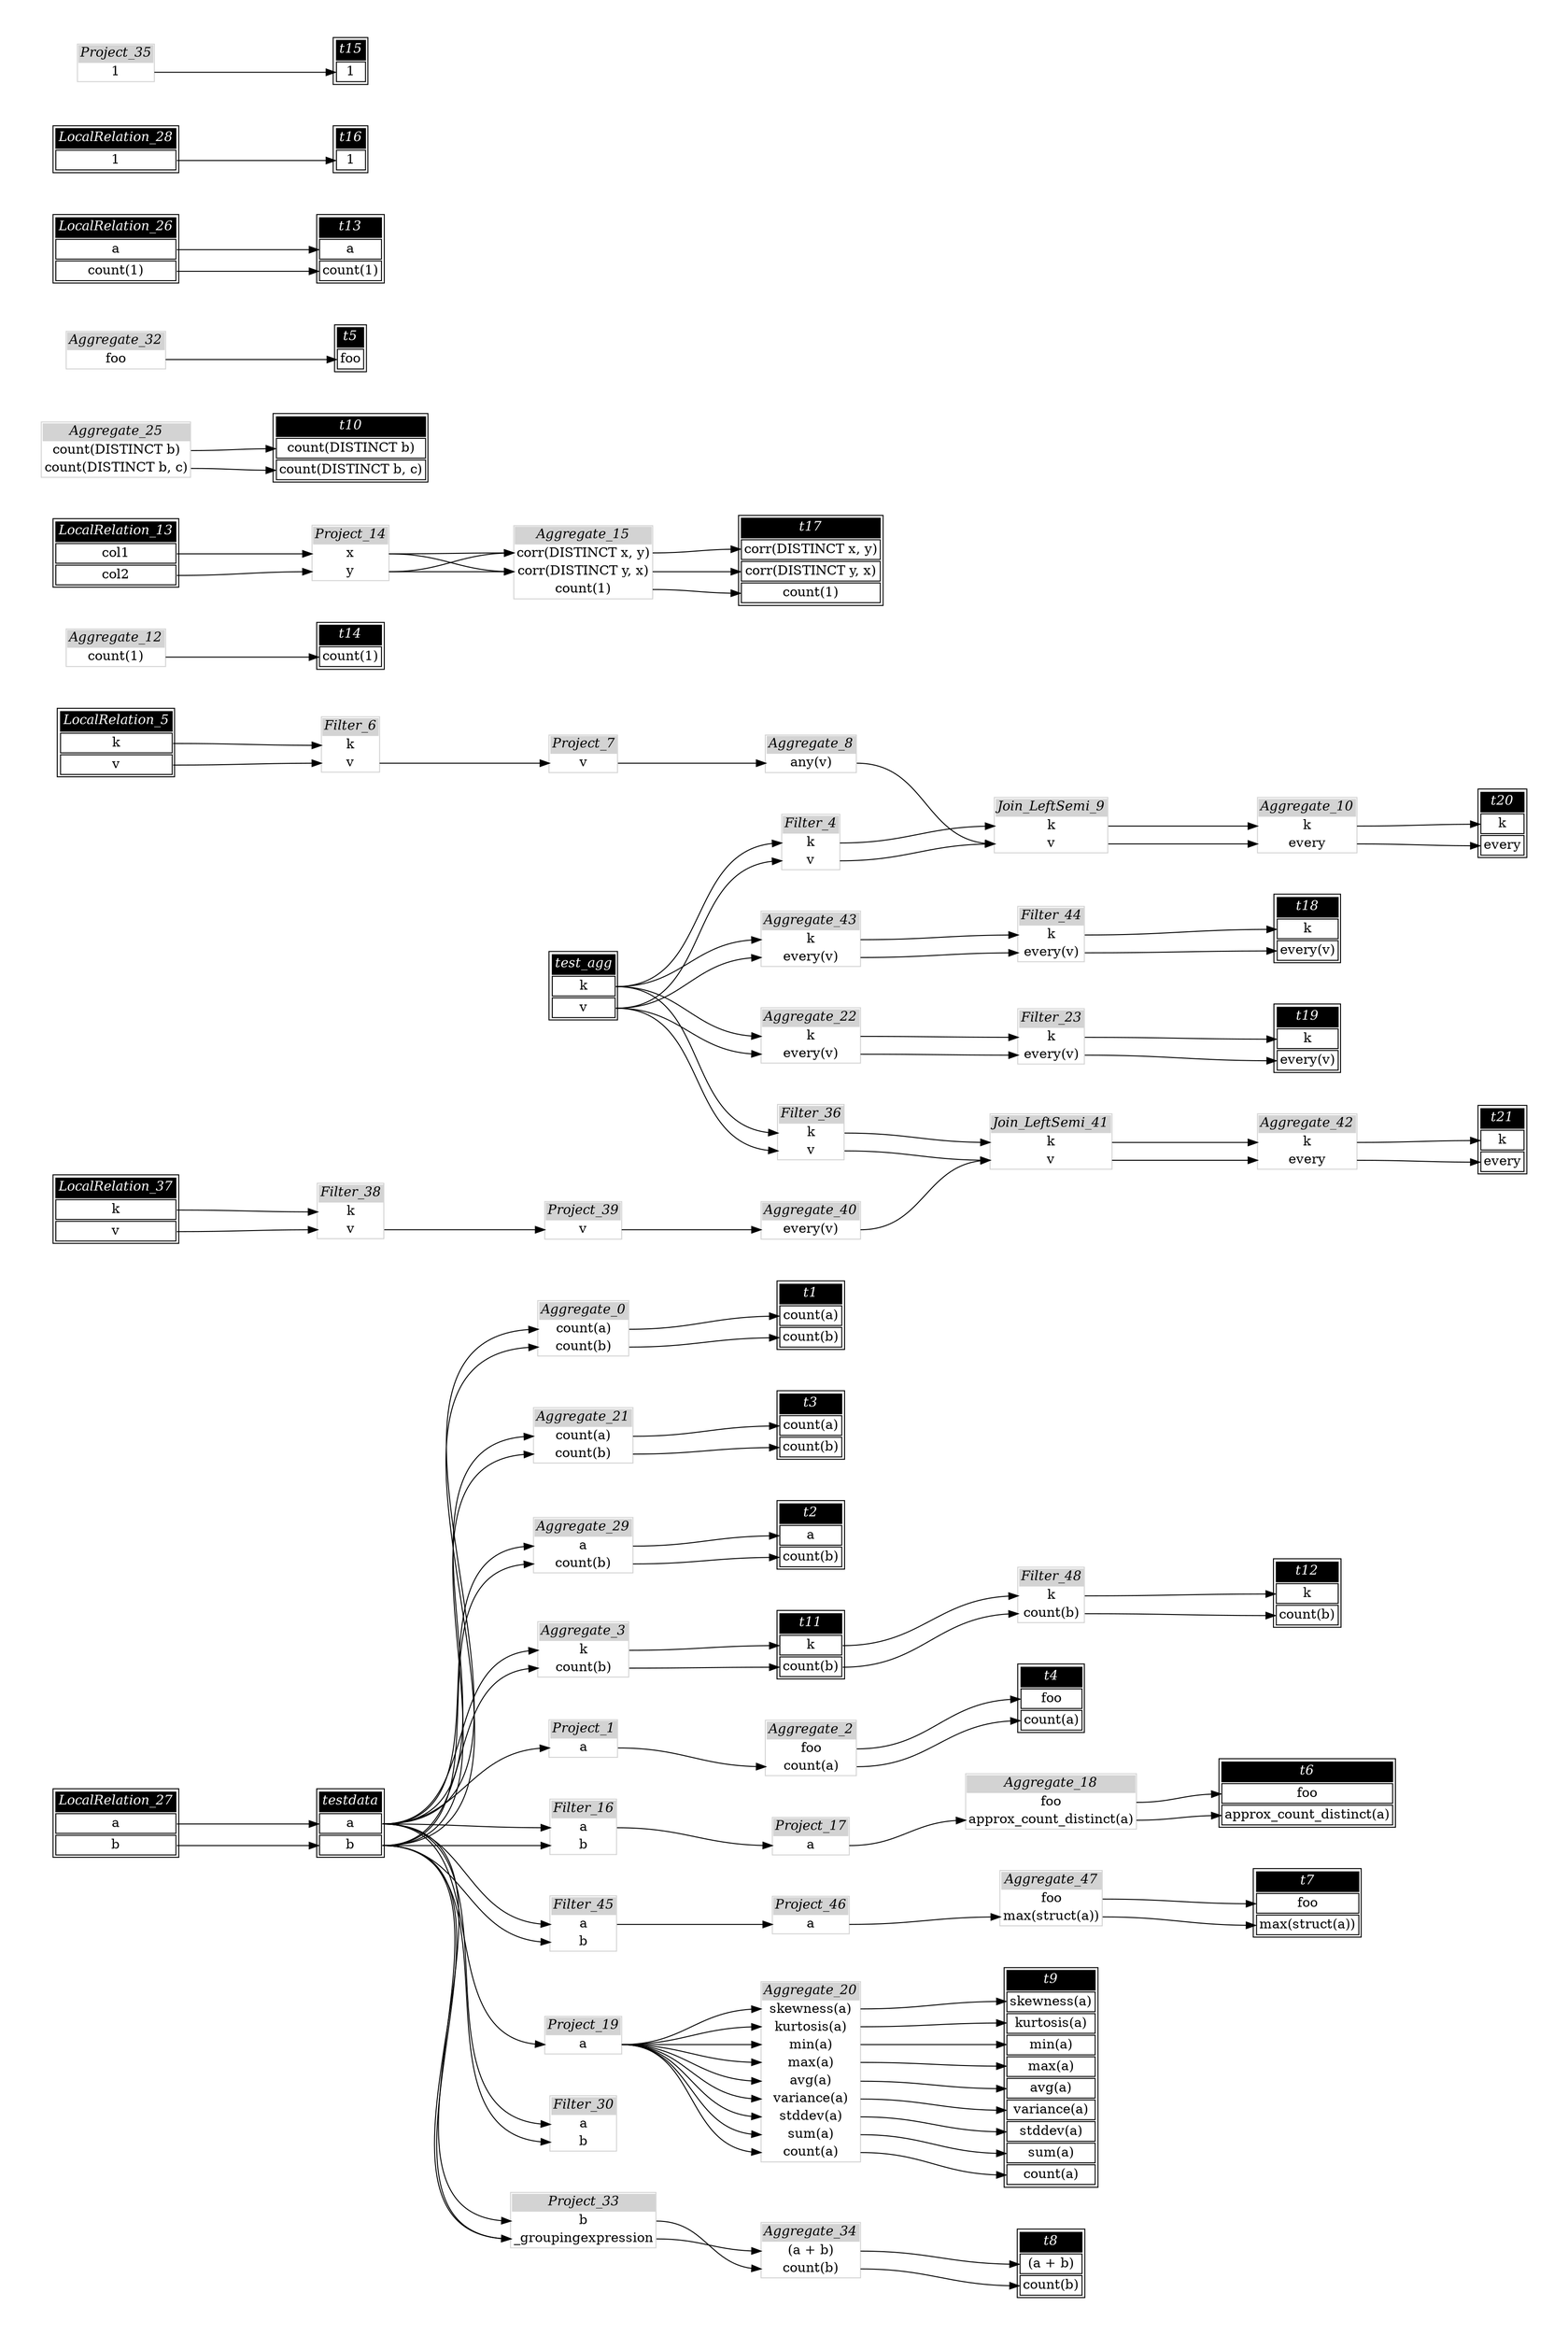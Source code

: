 // Automatically generated by SQLFlowTestSuite


digraph {
  graph [pad="0.5" nodesep="0.5" ranksep="1" fontname="Helvetica" rankdir=LR];
  node [shape=plaintext]

  
"Aggregate_0" [label=<
<table color="lightgray" border="1" cellborder="0" cellspacing="0">
  <tr><td bgcolor="lightgray" port="nodeName"><i>Aggregate_0</i></td></tr>
  <tr><td port="0">count(a)</td></tr>
<tr><td port="1">count(b)</td></tr>
</table>>];
     

"Aggregate_10" [label=<
<table color="lightgray" border="1" cellborder="0" cellspacing="0">
  <tr><td bgcolor="lightgray" port="nodeName"><i>Aggregate_10</i></td></tr>
  <tr><td port="0">k</td></tr>
<tr><td port="1">every</td></tr>
</table>>];
     

"Aggregate_12" [label=<
<table color="lightgray" border="1" cellborder="0" cellspacing="0">
  <tr><td bgcolor="lightgray" port="nodeName"><i>Aggregate_12</i></td></tr>
  <tr><td port="0">count(1)</td></tr>
</table>>];
     

"Aggregate_15" [label=<
<table color="lightgray" border="1" cellborder="0" cellspacing="0">
  <tr><td bgcolor="lightgray" port="nodeName"><i>Aggregate_15</i></td></tr>
  <tr><td port="0">corr(DISTINCT x, y)</td></tr>
<tr><td port="1">corr(DISTINCT y, x)</td></tr>
<tr><td port="2">count(1)</td></tr>
</table>>];
     

"Aggregate_18" [label=<
<table color="lightgray" border="1" cellborder="0" cellspacing="0">
  <tr><td bgcolor="lightgray" port="nodeName"><i>Aggregate_18</i></td></tr>
  <tr><td port="0">foo</td></tr>
<tr><td port="1">approx_count_distinct(a)</td></tr>
</table>>];
     

"Aggregate_2" [label=<
<table color="lightgray" border="1" cellborder="0" cellspacing="0">
  <tr><td bgcolor="lightgray" port="nodeName"><i>Aggregate_2</i></td></tr>
  <tr><td port="0">foo</td></tr>
<tr><td port="1">count(a)</td></tr>
</table>>];
     

"Aggregate_20" [label=<
<table color="lightgray" border="1" cellborder="0" cellspacing="0">
  <tr><td bgcolor="lightgray" port="nodeName"><i>Aggregate_20</i></td></tr>
  <tr><td port="0">skewness(a)</td></tr>
<tr><td port="1">kurtosis(a)</td></tr>
<tr><td port="2">min(a)</td></tr>
<tr><td port="3">max(a)</td></tr>
<tr><td port="4">avg(a)</td></tr>
<tr><td port="5">variance(a)</td></tr>
<tr><td port="6">stddev(a)</td></tr>
<tr><td port="7">sum(a)</td></tr>
<tr><td port="8">count(a)</td></tr>
</table>>];
     

"Aggregate_21" [label=<
<table color="lightgray" border="1" cellborder="0" cellspacing="0">
  <tr><td bgcolor="lightgray" port="nodeName"><i>Aggregate_21</i></td></tr>
  <tr><td port="0">count(a)</td></tr>
<tr><td port="1">count(b)</td></tr>
</table>>];
     

"Aggregate_22" [label=<
<table color="lightgray" border="1" cellborder="0" cellspacing="0">
  <tr><td bgcolor="lightgray" port="nodeName"><i>Aggregate_22</i></td></tr>
  <tr><td port="0">k</td></tr>
<tr><td port="1">every(v)</td></tr>
</table>>];
     

"Aggregate_25" [label=<
<table color="lightgray" border="1" cellborder="0" cellspacing="0">
  <tr><td bgcolor="lightgray" port="nodeName"><i>Aggregate_25</i></td></tr>
  <tr><td port="0">count(DISTINCT b)</td></tr>
<tr><td port="1">count(DISTINCT b, c)</td></tr>
</table>>];
     

"Aggregate_29" [label=<
<table color="lightgray" border="1" cellborder="0" cellspacing="0">
  <tr><td bgcolor="lightgray" port="nodeName"><i>Aggregate_29</i></td></tr>
  <tr><td port="0">a</td></tr>
<tr><td port="1">count(b)</td></tr>
</table>>];
     

"Aggregate_3" [label=<
<table color="lightgray" border="1" cellborder="0" cellspacing="0">
  <tr><td bgcolor="lightgray" port="nodeName"><i>Aggregate_3</i></td></tr>
  <tr><td port="0">k</td></tr>
<tr><td port="1">count(b)</td></tr>
</table>>];
     

"Aggregate_32" [label=<
<table color="lightgray" border="1" cellborder="0" cellspacing="0">
  <tr><td bgcolor="lightgray" port="nodeName"><i>Aggregate_32</i></td></tr>
  <tr><td port="0">foo</td></tr>
</table>>];
     

"Aggregate_34" [label=<
<table color="lightgray" border="1" cellborder="0" cellspacing="0">
  <tr><td bgcolor="lightgray" port="nodeName"><i>Aggregate_34</i></td></tr>
  <tr><td port="0">(a + b)</td></tr>
<tr><td port="1">count(b)</td></tr>
</table>>];
     

"Aggregate_40" [label=<
<table color="lightgray" border="1" cellborder="0" cellspacing="0">
  <tr><td bgcolor="lightgray" port="nodeName"><i>Aggregate_40</i></td></tr>
  <tr><td port="0">every(v)</td></tr>
</table>>];
     

"Aggregate_42" [label=<
<table color="lightgray" border="1" cellborder="0" cellspacing="0">
  <tr><td bgcolor="lightgray" port="nodeName"><i>Aggregate_42</i></td></tr>
  <tr><td port="0">k</td></tr>
<tr><td port="1">every</td></tr>
</table>>];
     

"Aggregate_43" [label=<
<table color="lightgray" border="1" cellborder="0" cellspacing="0">
  <tr><td bgcolor="lightgray" port="nodeName"><i>Aggregate_43</i></td></tr>
  <tr><td port="0">k</td></tr>
<tr><td port="1">every(v)</td></tr>
</table>>];
     

"Aggregate_47" [label=<
<table color="lightgray" border="1" cellborder="0" cellspacing="0">
  <tr><td bgcolor="lightgray" port="nodeName"><i>Aggregate_47</i></td></tr>
  <tr><td port="0">foo</td></tr>
<tr><td port="1">max(struct(a))</td></tr>
</table>>];
     

"Aggregate_8" [label=<
<table color="lightgray" border="1" cellborder="0" cellspacing="0">
  <tr><td bgcolor="lightgray" port="nodeName"><i>Aggregate_8</i></td></tr>
  <tr><td port="0">any(v)</td></tr>
</table>>];
     

"Filter_16" [label=<
<table color="lightgray" border="1" cellborder="0" cellspacing="0">
  <tr><td bgcolor="lightgray" port="nodeName"><i>Filter_16</i></td></tr>
  <tr><td port="0">a</td></tr>
<tr><td port="1">b</td></tr>
</table>>];
     

"Filter_23" [label=<
<table color="lightgray" border="1" cellborder="0" cellspacing="0">
  <tr><td bgcolor="lightgray" port="nodeName"><i>Filter_23</i></td></tr>
  <tr><td port="0">k</td></tr>
<tr><td port="1">every(v)</td></tr>
</table>>];
     

"Filter_30" [label=<
<table color="lightgray" border="1" cellborder="0" cellspacing="0">
  <tr><td bgcolor="lightgray" port="nodeName"><i>Filter_30</i></td></tr>
  <tr><td port="0">a</td></tr>
<tr><td port="1">b</td></tr>
</table>>];
     

"Filter_36" [label=<
<table color="lightgray" border="1" cellborder="0" cellspacing="0">
  <tr><td bgcolor="lightgray" port="nodeName"><i>Filter_36</i></td></tr>
  <tr><td port="0">k</td></tr>
<tr><td port="1">v</td></tr>
</table>>];
     

"Filter_38" [label=<
<table color="lightgray" border="1" cellborder="0" cellspacing="0">
  <tr><td bgcolor="lightgray" port="nodeName"><i>Filter_38</i></td></tr>
  <tr><td port="0">k</td></tr>
<tr><td port="1">v</td></tr>
</table>>];
     

"Filter_4" [label=<
<table color="lightgray" border="1" cellborder="0" cellspacing="0">
  <tr><td bgcolor="lightgray" port="nodeName"><i>Filter_4</i></td></tr>
  <tr><td port="0">k</td></tr>
<tr><td port="1">v</td></tr>
</table>>];
     

"Filter_44" [label=<
<table color="lightgray" border="1" cellborder="0" cellspacing="0">
  <tr><td bgcolor="lightgray" port="nodeName"><i>Filter_44</i></td></tr>
  <tr><td port="0">k</td></tr>
<tr><td port="1">every(v)</td></tr>
</table>>];
     

"Filter_45" [label=<
<table color="lightgray" border="1" cellborder="0" cellspacing="0">
  <tr><td bgcolor="lightgray" port="nodeName"><i>Filter_45</i></td></tr>
  <tr><td port="0">a</td></tr>
<tr><td port="1">b</td></tr>
</table>>];
     

"Filter_48" [label=<
<table color="lightgray" border="1" cellborder="0" cellspacing="0">
  <tr><td bgcolor="lightgray" port="nodeName"><i>Filter_48</i></td></tr>
  <tr><td port="0">k</td></tr>
<tr><td port="1">count(b)</td></tr>
</table>>];
     

"Filter_6" [label=<
<table color="lightgray" border="1" cellborder="0" cellspacing="0">
  <tr><td bgcolor="lightgray" port="nodeName"><i>Filter_6</i></td></tr>
  <tr><td port="0">k</td></tr>
<tr><td port="1">v</td></tr>
</table>>];
     

"Join_LeftSemi_41" [label=<
<table color="lightgray" border="1" cellborder="0" cellspacing="0">
  <tr><td bgcolor="lightgray" port="nodeName"><i>Join_LeftSemi_41</i></td></tr>
  <tr><td port="0">k</td></tr>
<tr><td port="1">v</td></tr>
</table>>];
     

"Join_LeftSemi_9" [label=<
<table color="lightgray" border="1" cellborder="0" cellspacing="0">
  <tr><td bgcolor="lightgray" port="nodeName"><i>Join_LeftSemi_9</i></td></tr>
  <tr><td port="0">k</td></tr>
<tr><td port="1">v</td></tr>
</table>>];
     

"LocalRelation_13" [color="black" label=<
<table>
  <tr><td bgcolor="black" port="nodeName"><i><font color="white">LocalRelation_13</font></i></td></tr>
  <tr><td port="0">col1</td></tr>
<tr><td port="1">col2</td></tr>
</table>>];
     

"LocalRelation_26" [color="black" label=<
<table>
  <tr><td bgcolor="black" port="nodeName"><i><font color="white">LocalRelation_26</font></i></td></tr>
  <tr><td port="0">a</td></tr>
<tr><td port="1">count(1)</td></tr>
</table>>];
     

"LocalRelation_27" [color="black" label=<
<table>
  <tr><td bgcolor="black" port="nodeName"><i><font color="white">LocalRelation_27</font></i></td></tr>
  <tr><td port="0">a</td></tr>
<tr><td port="1">b</td></tr>
</table>>];
     

"LocalRelation_28" [color="black" label=<
<table>
  <tr><td bgcolor="black" port="nodeName"><i><font color="white">LocalRelation_28</font></i></td></tr>
  <tr><td port="0">1</td></tr>
</table>>];
     

"LocalRelation_37" [color="black" label=<
<table>
  <tr><td bgcolor="black" port="nodeName"><i><font color="white">LocalRelation_37</font></i></td></tr>
  <tr><td port="0">k</td></tr>
<tr><td port="1">v</td></tr>
</table>>];
     

"LocalRelation_5" [color="black" label=<
<table>
  <tr><td bgcolor="black" port="nodeName"><i><font color="white">LocalRelation_5</font></i></td></tr>
  <tr><td port="0">k</td></tr>
<tr><td port="1">v</td></tr>
</table>>];
     

"Project_1" [label=<
<table color="lightgray" border="1" cellborder="0" cellspacing="0">
  <tr><td bgcolor="lightgray" port="nodeName"><i>Project_1</i></td></tr>
  <tr><td port="0">a</td></tr>
</table>>];
     

"Project_14" [label=<
<table color="lightgray" border="1" cellborder="0" cellspacing="0">
  <tr><td bgcolor="lightgray" port="nodeName"><i>Project_14</i></td></tr>
  <tr><td port="0">x</td></tr>
<tr><td port="1">y</td></tr>
</table>>];
     

"Project_17" [label=<
<table color="lightgray" border="1" cellborder="0" cellspacing="0">
  <tr><td bgcolor="lightgray" port="nodeName"><i>Project_17</i></td></tr>
  <tr><td port="0">a</td></tr>
</table>>];
     

"Project_19" [label=<
<table color="lightgray" border="1" cellborder="0" cellspacing="0">
  <tr><td bgcolor="lightgray" port="nodeName"><i>Project_19</i></td></tr>
  <tr><td port="0">a</td></tr>
</table>>];
     

"Project_33" [label=<
<table color="lightgray" border="1" cellborder="0" cellspacing="0">
  <tr><td bgcolor="lightgray" port="nodeName"><i>Project_33</i></td></tr>
  <tr><td port="0">b</td></tr>
<tr><td port="1">_groupingexpression</td></tr>
</table>>];
     

"Project_35" [label=<
<table color="lightgray" border="1" cellborder="0" cellspacing="0">
  <tr><td bgcolor="lightgray" port="nodeName"><i>Project_35</i></td></tr>
  <tr><td port="0">1</td></tr>
</table>>];
     

"Project_39" [label=<
<table color="lightgray" border="1" cellborder="0" cellspacing="0">
  <tr><td bgcolor="lightgray" port="nodeName"><i>Project_39</i></td></tr>
  <tr><td port="0">v</td></tr>
</table>>];
     

"Project_46" [label=<
<table color="lightgray" border="1" cellborder="0" cellspacing="0">
  <tr><td bgcolor="lightgray" port="nodeName"><i>Project_46</i></td></tr>
  <tr><td port="0">a</td></tr>
</table>>];
     

"Project_7" [label=<
<table color="lightgray" border="1" cellborder="0" cellspacing="0">
  <tr><td bgcolor="lightgray" port="nodeName"><i>Project_7</i></td></tr>
  <tr><td port="0">v</td></tr>
</table>>];
     

"t1" [color="black" label=<
<table>
  <tr><td bgcolor="black" port="nodeName"><i><font color="white">t1</font></i></td></tr>
  <tr><td port="0">count(a)</td></tr>
<tr><td port="1">count(b)</td></tr>
</table>>];
     

"t10" [color="black" label=<
<table>
  <tr><td bgcolor="black" port="nodeName"><i><font color="white">t10</font></i></td></tr>
  <tr><td port="0">count(DISTINCT b)</td></tr>
<tr><td port="1">count(DISTINCT b, c)</td></tr>
</table>>];
     

"t11" [color="black" label=<
<table>
  <tr><td bgcolor="black" port="nodeName"><i><font color="white">t11</font></i></td></tr>
  <tr><td port="0">k</td></tr>
<tr><td port="1">count(b)</td></tr>
</table>>];
     

"t12" [color="black" label=<
<table>
  <tr><td bgcolor="black" port="nodeName"><i><font color="white">t12</font></i></td></tr>
  <tr><td port="0">k</td></tr>
<tr><td port="1">count(b)</td></tr>
</table>>];
     

"t13" [color="black" label=<
<table>
  <tr><td bgcolor="black" port="nodeName"><i><font color="white">t13</font></i></td></tr>
  <tr><td port="0">a</td></tr>
<tr><td port="1">count(1)</td></tr>
</table>>];
     

"t14" [color="black" label=<
<table>
  <tr><td bgcolor="black" port="nodeName"><i><font color="white">t14</font></i></td></tr>
  <tr><td port="0">count(1)</td></tr>
</table>>];
     

"t15" [color="black" label=<
<table>
  <tr><td bgcolor="black" port="nodeName"><i><font color="white">t15</font></i></td></tr>
  <tr><td port="0">1</td></tr>
</table>>];
     

"t16" [color="black" label=<
<table>
  <tr><td bgcolor="black" port="nodeName"><i><font color="white">t16</font></i></td></tr>
  <tr><td port="0">1</td></tr>
</table>>];
     

"t17" [color="black" label=<
<table>
  <tr><td bgcolor="black" port="nodeName"><i><font color="white">t17</font></i></td></tr>
  <tr><td port="0">corr(DISTINCT x, y)</td></tr>
<tr><td port="1">corr(DISTINCT y, x)</td></tr>
<tr><td port="2">count(1)</td></tr>
</table>>];
     

"t18" [color="black" label=<
<table>
  <tr><td bgcolor="black" port="nodeName"><i><font color="white">t18</font></i></td></tr>
  <tr><td port="0">k</td></tr>
<tr><td port="1">every(v)</td></tr>
</table>>];
     

"t19" [color="black" label=<
<table>
  <tr><td bgcolor="black" port="nodeName"><i><font color="white">t19</font></i></td></tr>
  <tr><td port="0">k</td></tr>
<tr><td port="1">every(v)</td></tr>
</table>>];
     

"t2" [color="black" label=<
<table>
  <tr><td bgcolor="black" port="nodeName"><i><font color="white">t2</font></i></td></tr>
  <tr><td port="0">a</td></tr>
<tr><td port="1">count(b)</td></tr>
</table>>];
     

"t20" [color="black" label=<
<table>
  <tr><td bgcolor="black" port="nodeName"><i><font color="white">t20</font></i></td></tr>
  <tr><td port="0">k</td></tr>
<tr><td port="1">every</td></tr>
</table>>];
     

"t21" [color="black" label=<
<table>
  <tr><td bgcolor="black" port="nodeName"><i><font color="white">t21</font></i></td></tr>
  <tr><td port="0">k</td></tr>
<tr><td port="1">every</td></tr>
</table>>];
     

"t3" [color="black" label=<
<table>
  <tr><td bgcolor="black" port="nodeName"><i><font color="white">t3</font></i></td></tr>
  <tr><td port="0">count(a)</td></tr>
<tr><td port="1">count(b)</td></tr>
</table>>];
     

"t4" [color="black" label=<
<table>
  <tr><td bgcolor="black" port="nodeName"><i><font color="white">t4</font></i></td></tr>
  <tr><td port="0">foo</td></tr>
<tr><td port="1">count(a)</td></tr>
</table>>];
     

"t5" [color="black" label=<
<table>
  <tr><td bgcolor="black" port="nodeName"><i><font color="white">t5</font></i></td></tr>
  <tr><td port="0">foo</td></tr>
</table>>];
     

"t6" [color="black" label=<
<table>
  <tr><td bgcolor="black" port="nodeName"><i><font color="white">t6</font></i></td></tr>
  <tr><td port="0">foo</td></tr>
<tr><td port="1">approx_count_distinct(a)</td></tr>
</table>>];
     

"t7" [color="black" label=<
<table>
  <tr><td bgcolor="black" port="nodeName"><i><font color="white">t7</font></i></td></tr>
  <tr><td port="0">foo</td></tr>
<tr><td port="1">max(struct(a))</td></tr>
</table>>];
     

"t8" [color="black" label=<
<table>
  <tr><td bgcolor="black" port="nodeName"><i><font color="white">t8</font></i></td></tr>
  <tr><td port="0">(a + b)</td></tr>
<tr><td port="1">count(b)</td></tr>
</table>>];
     

"t9" [color="black" label=<
<table>
  <tr><td bgcolor="black" port="nodeName"><i><font color="white">t9</font></i></td></tr>
  <tr><td port="0">skewness(a)</td></tr>
<tr><td port="1">kurtosis(a)</td></tr>
<tr><td port="2">min(a)</td></tr>
<tr><td port="3">max(a)</td></tr>
<tr><td port="4">avg(a)</td></tr>
<tr><td port="5">variance(a)</td></tr>
<tr><td port="6">stddev(a)</td></tr>
<tr><td port="7">sum(a)</td></tr>
<tr><td port="8">count(a)</td></tr>
</table>>];
     

"test_agg" [color="black" label=<
<table>
  <tr><td bgcolor="black" port="nodeName"><i><font color="white">test_agg</font></i></td></tr>
  <tr><td port="0">k</td></tr>
<tr><td port="1">v</td></tr>
</table>>];
     

"testdata" [color="black" label=<
<table>
  <tr><td bgcolor="black" port="nodeName"><i><font color="white">testdata</font></i></td></tr>
  <tr><td port="0">a</td></tr>
<tr><td port="1">b</td></tr>
</table>>];
     
  "Aggregate_0":0 -> "t1":0;
"Aggregate_0":1 -> "t1":1;
"Aggregate_10":0 -> "t20":0;
"Aggregate_10":1 -> "t20":1;
"Aggregate_12":0 -> "t14":0;
"Aggregate_15":0 -> "t17":0;
"Aggregate_15":1 -> "t17":1;
"Aggregate_15":2 -> "t17":2;
"Aggregate_18":0 -> "t6":0;
"Aggregate_18":1 -> "t6":1;
"Aggregate_2":0 -> "t4":0;
"Aggregate_2":1 -> "t4":1;
"Aggregate_20":0 -> "t9":0;
"Aggregate_20":1 -> "t9":1;
"Aggregate_20":2 -> "t9":2;
"Aggregate_20":3 -> "t9":3;
"Aggregate_20":4 -> "t9":4;
"Aggregate_20":5 -> "t9":5;
"Aggregate_20":6 -> "t9":6;
"Aggregate_20":7 -> "t9":7;
"Aggregate_20":8 -> "t9":8;
"Aggregate_21":0 -> "t3":0;
"Aggregate_21":1 -> "t3":1;
"Aggregate_22":0 -> "Filter_23":0;
"Aggregate_22":1 -> "Filter_23":1;
"Aggregate_25":0 -> "t10":0;
"Aggregate_25":1 -> "t10":1;
"Aggregate_29":0 -> "t2":0;
"Aggregate_29":1 -> "t2":1;
"Aggregate_3":0 -> "t11":0;
"Aggregate_3":1 -> "t11":1;
"Aggregate_32":0 -> "t5":0;
"Aggregate_34":0 -> "t8":0;
"Aggregate_34":1 -> "t8":1;
"Aggregate_40":0 -> "Join_LeftSemi_41":1;
"Aggregate_42":0 -> "t21":0;
"Aggregate_42":1 -> "t21":1;
"Aggregate_43":0 -> "Filter_44":0;
"Aggregate_43":1 -> "Filter_44":1;
"Aggregate_47":0 -> "t7":0;
"Aggregate_47":1 -> "t7":1;
"Aggregate_8":0 -> "Join_LeftSemi_9":1;
"Filter_16":0 -> "Project_17":0;
"Filter_23":0 -> "t19":0;
"Filter_23":1 -> "t19":1;
"Filter_36":0 -> "Join_LeftSemi_41":0;
"Filter_36":1 -> "Join_LeftSemi_41":1;
"Filter_38":1 -> "Project_39":0;
"Filter_4":0 -> "Join_LeftSemi_9":0;
"Filter_4":1 -> "Join_LeftSemi_9":1;
"Filter_44":0 -> "t18":0;
"Filter_44":1 -> "t18":1;
"Filter_45":0 -> "Project_46":0;
"Filter_48":0 -> "t12":0;
"Filter_48":1 -> "t12":1;
"Filter_6":1 -> "Project_7":0;
"Join_LeftSemi_41":0 -> "Aggregate_42":0;
"Join_LeftSemi_41":1 -> "Aggregate_42":1;
"Join_LeftSemi_9":0 -> "Aggregate_10":0;
"Join_LeftSemi_9":1 -> "Aggregate_10":1;
"LocalRelation_13":0 -> "Project_14":0;
"LocalRelation_13":1 -> "Project_14":1;
"LocalRelation_26":0 -> "t13":0;
"LocalRelation_26":1 -> "t13":1;
"LocalRelation_27":0 -> "testdata":0;
"LocalRelation_27":1 -> "testdata":1;
"LocalRelation_28":0 -> "t16":0;
"LocalRelation_37":0 -> "Filter_38":0;
"LocalRelation_37":1 -> "Filter_38":1;
"LocalRelation_5":0 -> "Filter_6":0;
"LocalRelation_5":1 -> "Filter_6":1;
"Project_1":0 -> "Aggregate_2":1;
"Project_14":0 -> "Aggregate_15":0;
"Project_14":0 -> "Aggregate_15":1;
"Project_14":1 -> "Aggregate_15":0;
"Project_14":1 -> "Aggregate_15":1;
"Project_17":0 -> "Aggregate_18":1;
"Project_19":0 -> "Aggregate_20":0;
"Project_19":0 -> "Aggregate_20":1;
"Project_19":0 -> "Aggregate_20":2;
"Project_19":0 -> "Aggregate_20":3;
"Project_19":0 -> "Aggregate_20":4;
"Project_19":0 -> "Aggregate_20":5;
"Project_19":0 -> "Aggregate_20":6;
"Project_19":0 -> "Aggregate_20":7;
"Project_19":0 -> "Aggregate_20":8;
"Project_33":0 -> "Aggregate_34":1;
"Project_33":1 -> "Aggregate_34":0;
"Project_35":0 -> "t15":0;
"Project_39":0 -> "Aggregate_40":0;
"Project_46":0 -> "Aggregate_47":1;
"Project_7":0 -> "Aggregate_8":0;
"t11":0 -> "Filter_48":0;
"t11":1 -> "Filter_48":1;
"test_agg":0 -> "Aggregate_22":0;
"test_agg":0 -> "Aggregate_43":0;
"test_agg":0 -> "Filter_36":0;
"test_agg":0 -> "Filter_4":0;
"test_agg":1 -> "Aggregate_22":1;
"test_agg":1 -> "Aggregate_43":1;
"test_agg":1 -> "Filter_36":1;
"test_agg":1 -> "Filter_4":1;
"testdata":0 -> "Aggregate_0":0;
"testdata":0 -> "Aggregate_21":0;
"testdata":0 -> "Aggregate_29":0;
"testdata":0 -> "Aggregate_3":0;
"testdata":0 -> "Filter_16":0;
"testdata":0 -> "Filter_30":0;
"testdata":0 -> "Filter_45":0;
"testdata":0 -> "Project_1":0;
"testdata":0 -> "Project_19":0;
"testdata":0 -> "Project_33":1;
"testdata":1 -> "Aggregate_0":1;
"testdata":1 -> "Aggregate_21":1;
"testdata":1 -> "Aggregate_29":1;
"testdata":1 -> "Aggregate_3":1;
"testdata":1 -> "Filter_16":1;
"testdata":1 -> "Filter_30":1;
"testdata":1 -> "Filter_45":1;
"testdata":1 -> "Project_33":0;
"testdata":1 -> "Project_33":1;
}
       